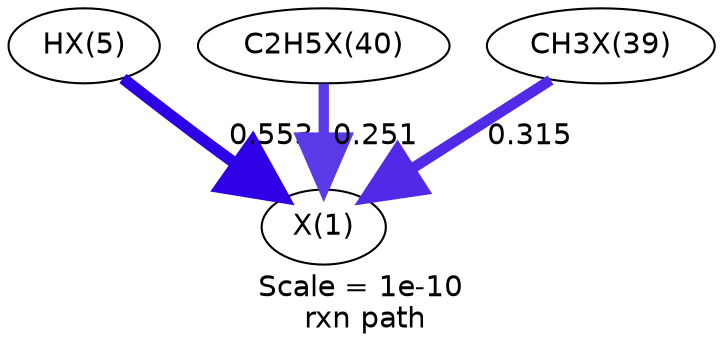 digraph reaction_paths {
center=1;
s31 -> s30[fontname="Helvetica", style="setlinewidth(5.55)", arrowsize=2.78, color="0.7, 1.05, 0.9"
, label=" 0.553"];
s34 -> s30[fontname="Helvetica", style="setlinewidth(4.96)", arrowsize=2.48, color="0.7, 0.751, 0.9"
, label=" 0.251"];
s33 -> s30[fontname="Helvetica", style="setlinewidth(5.13)", arrowsize=2.56, color="0.7, 0.815, 0.9"
, label=" 0.315"];
s30 [ fontname="Helvetica", label="X(1)"];
s31 [ fontname="Helvetica", label="HX(5)"];
s33 [ fontname="Helvetica", label="CH3X(39)"];
s34 [ fontname="Helvetica", label="C2H5X(40)"];
 label = "Scale = 1e-10\l rxn path";
 fontname = "Helvetica";
}
